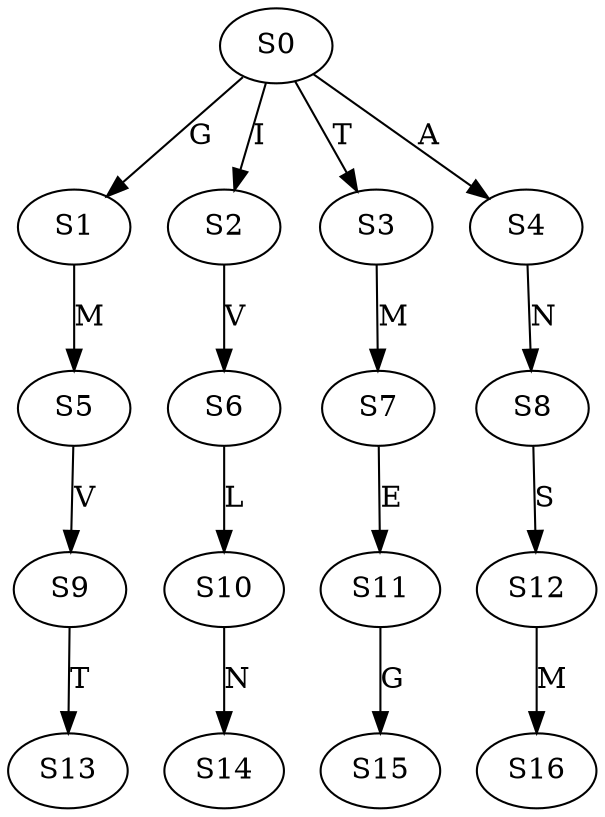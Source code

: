 strict digraph  {
	S0 -> S1 [ label = G ];
	S0 -> S2 [ label = I ];
	S0 -> S3 [ label = T ];
	S0 -> S4 [ label = A ];
	S1 -> S5 [ label = M ];
	S2 -> S6 [ label = V ];
	S3 -> S7 [ label = M ];
	S4 -> S8 [ label = N ];
	S5 -> S9 [ label = V ];
	S6 -> S10 [ label = L ];
	S7 -> S11 [ label = E ];
	S8 -> S12 [ label = S ];
	S9 -> S13 [ label = T ];
	S10 -> S14 [ label = N ];
	S11 -> S15 [ label = G ];
	S12 -> S16 [ label = M ];
}
